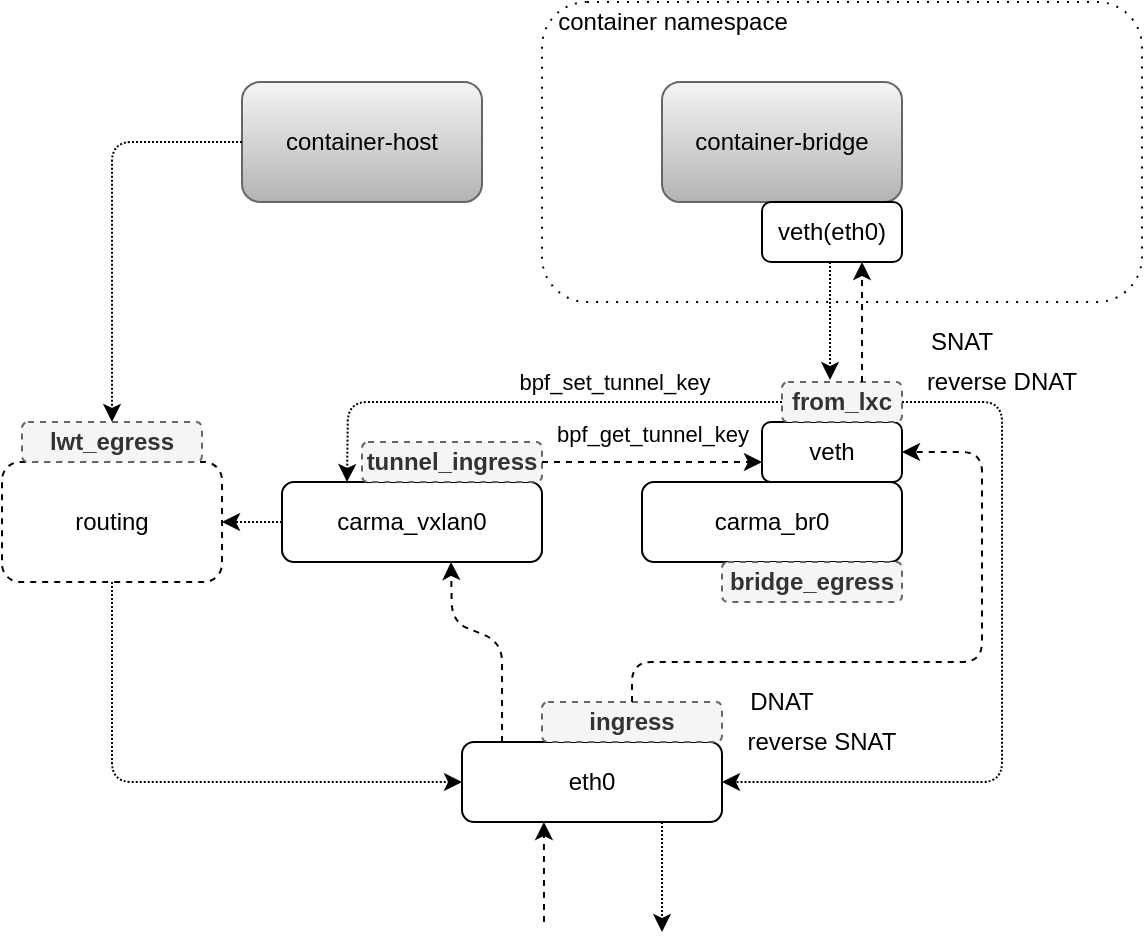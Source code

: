 <mxfile version="13.7.9" type="github">
  <diagram id="3ursiainwm2NqI8D566L" name="第 1 页">
    <mxGraphModel dx="1426" dy="771" grid="1" gridSize="10" guides="1" tooltips="1" connect="1" arrows="1" fold="1" page="1" pageScale="1" pageWidth="827" pageHeight="1169" math="0" shadow="0">
      <root>
        <mxCell id="0" />
        <mxCell id="1" parent="0" />
        <mxCell id="ZyEAs82IN00It2auvlQb-13" value="" style="rounded=1;whiteSpace=wrap;html=1;dashed=1;dashPattern=1 4;" vertex="1" parent="1">
          <mxGeometry x="340" y="120" width="300" height="150" as="geometry" />
        </mxCell>
        <mxCell id="ZyEAs82IN00It2auvlQb-1" value="container-host" style="rounded=1;whiteSpace=wrap;html=1;gradientColor=#b3b3b3;fillColor=#f5f5f5;strokeColor=#666666;" vertex="1" parent="1">
          <mxGeometry x="190" y="160" width="120" height="60" as="geometry" />
        </mxCell>
        <mxCell id="ZyEAs82IN00It2auvlQb-2" value="container-bridge" style="rounded=1;whiteSpace=wrap;html=1;gradientColor=#b3b3b3;fillColor=#f5f5f5;strokeColor=#666666;" vertex="1" parent="1">
          <mxGeometry x="400" y="160" width="120" height="60" as="geometry" />
        </mxCell>
        <mxCell id="ZyEAs82IN00It2auvlQb-3" value="carma_br0" style="rounded=1;whiteSpace=wrap;html=1;" vertex="1" parent="1">
          <mxGeometry x="390" y="360" width="130" height="40" as="geometry" />
        </mxCell>
        <mxCell id="ZyEAs82IN00It2auvlQb-7" value="veth" style="rounded=1;whiteSpace=wrap;html=1;" vertex="1" parent="1">
          <mxGeometry x="450" y="330" width="70" height="30" as="geometry" />
        </mxCell>
        <mxCell id="ZyEAs82IN00It2auvlQb-8" value="veth(eth0)" style="rounded=1;whiteSpace=wrap;html=1;" vertex="1" parent="1">
          <mxGeometry x="450" y="220" width="70" height="30" as="geometry" />
        </mxCell>
        <mxCell id="ZyEAs82IN00It2auvlQb-9" value="&lt;b&gt;from_lxc&lt;/b&gt;" style="rounded=1;whiteSpace=wrap;html=1;fillColor=#f5f5f5;strokeColor=#666666;fontColor=#333333;dashed=1;" vertex="1" parent="1">
          <mxGeometry x="460" y="310" width="60" height="20" as="geometry" />
        </mxCell>
        <mxCell id="ZyEAs82IN00It2auvlQb-10" value="&lt;b&gt;bridge_egress&lt;/b&gt;" style="rounded=1;whiteSpace=wrap;html=1;fillColor=#f5f5f5;strokeColor=#666666;fontColor=#333333;dashed=1;" vertex="1" parent="1">
          <mxGeometry x="430" y="400" width="90" height="20" as="geometry" />
        </mxCell>
        <mxCell id="ZyEAs82IN00It2auvlQb-11" value="eth0" style="rounded=1;whiteSpace=wrap;html=1;" vertex="1" parent="1">
          <mxGeometry x="300" y="490" width="130" height="40" as="geometry" />
        </mxCell>
        <mxCell id="ZyEAs82IN00It2auvlQb-12" value="&lt;b&gt;ingress&lt;/b&gt;" style="rounded=1;whiteSpace=wrap;html=1;fillColor=#f5f5f5;strokeColor=#666666;fontColor=#333333;dashed=1;" vertex="1" parent="1">
          <mxGeometry x="340" y="470" width="90" height="20" as="geometry" />
        </mxCell>
        <mxCell id="ZyEAs82IN00It2auvlQb-14" value="container namespace" style="text;html=1;align=center;verticalAlign=middle;resizable=0;points=[];autosize=1;" vertex="1" parent="1">
          <mxGeometry x="340" y="120" width="130" height="20" as="geometry" />
        </mxCell>
        <mxCell id="ZyEAs82IN00It2auvlQb-16" value="DNAT" style="text;html=1;strokeColor=none;fillColor=none;align=center;verticalAlign=middle;whiteSpace=wrap;rounded=0;dashed=1;" vertex="1" parent="1">
          <mxGeometry x="440" y="460" width="40" height="20" as="geometry" />
        </mxCell>
        <mxCell id="ZyEAs82IN00It2auvlQb-17" value="reverse SNAT" style="text;html=1;strokeColor=none;fillColor=none;align=center;verticalAlign=middle;whiteSpace=wrap;rounded=0;dashed=1;" vertex="1" parent="1">
          <mxGeometry x="440" y="480" width="80" height="20" as="geometry" />
        </mxCell>
        <mxCell id="ZyEAs82IN00It2auvlQb-18" value="SNAT" style="text;html=1;strokeColor=none;fillColor=none;align=center;verticalAlign=middle;whiteSpace=wrap;rounded=0;dashed=1;" vertex="1" parent="1">
          <mxGeometry x="530" y="280" width="40" height="20" as="geometry" />
        </mxCell>
        <mxCell id="ZyEAs82IN00It2auvlQb-19" value="reverse DNAT" style="text;html=1;strokeColor=none;fillColor=none;align=center;verticalAlign=middle;whiteSpace=wrap;rounded=0;dashed=1;" vertex="1" parent="1">
          <mxGeometry x="530" y="300" width="80" height="20" as="geometry" />
        </mxCell>
        <mxCell id="ZyEAs82IN00It2auvlQb-20" value="carma_vxlan0" style="rounded=1;whiteSpace=wrap;html=1;" vertex="1" parent="1">
          <mxGeometry x="210" y="360" width="130" height="40" as="geometry" />
        </mxCell>
        <mxCell id="ZyEAs82IN00It2auvlQb-21" value="&lt;b&gt;tunnel_ingress&lt;/b&gt;" style="rounded=1;whiteSpace=wrap;html=1;fillColor=#f5f5f5;strokeColor=#666666;fontColor=#333333;dashed=1;" vertex="1" parent="1">
          <mxGeometry x="250" y="340" width="90" height="20" as="geometry" />
        </mxCell>
        <mxCell id="ZyEAs82IN00It2auvlQb-22" value="" style="endArrow=classic;html=1;entryX=0.4;entryY=-0.05;entryDx=0;entryDy=0;dashed=1;dashPattern=1 1;entryPerimeter=0;" edge="1" parent="1" target="ZyEAs82IN00It2auvlQb-9">
          <mxGeometry width="50" height="50" relative="1" as="geometry">
            <mxPoint x="484" y="250" as="sourcePoint" />
            <mxPoint x="440" y="360" as="targetPoint" />
          </mxGeometry>
        </mxCell>
        <mxCell id="ZyEAs82IN00It2auvlQb-23" value="" style="endArrow=classic;html=1;entryX=1;entryY=0.5;entryDx=0;entryDy=0;dashed=1;dashPattern=1 1;exitX=1;exitY=0.5;exitDx=0;exitDy=0;" edge="1" parent="1" source="ZyEAs82IN00It2auvlQb-9" target="ZyEAs82IN00It2auvlQb-11">
          <mxGeometry width="50" height="50" relative="1" as="geometry">
            <mxPoint x="515" y="260" as="sourcePoint" />
            <mxPoint x="515" y="320" as="targetPoint" />
            <Array as="points">
              <mxPoint x="570" y="320" />
              <mxPoint x="570" y="510" />
            </Array>
          </mxGeometry>
        </mxCell>
        <mxCell id="ZyEAs82IN00It2auvlQb-25" value="" style="endArrow=classic;html=1;entryX=0.75;entryY=0;entryDx=0;entryDy=0;dashed=1;dashPattern=1 1;" edge="1" parent="1">
          <mxGeometry width="50" height="50" relative="1" as="geometry">
            <mxPoint x="400" y="530" as="sourcePoint" />
            <mxPoint x="400" y="585" as="targetPoint" />
          </mxGeometry>
        </mxCell>
        <mxCell id="ZyEAs82IN00It2auvlQb-26" value="" style="endArrow=classic;html=1;entryX=0.25;entryY=0;entryDx=0;entryDy=0;dashed=1;dashPattern=1 1;exitX=0;exitY=0.5;exitDx=0;exitDy=0;" edge="1" parent="1" source="ZyEAs82IN00It2auvlQb-9" target="ZyEAs82IN00It2auvlQb-20">
          <mxGeometry width="50" height="50" relative="1" as="geometry">
            <mxPoint x="515" y="260" as="sourcePoint" />
            <mxPoint x="515" y="320" as="targetPoint" />
            <Array as="points">
              <mxPoint x="380" y="320" />
              <mxPoint x="243" y="320" />
            </Array>
          </mxGeometry>
        </mxCell>
        <mxCell id="ZyEAs82IN00It2auvlQb-27" value="bpf_set_tunnel_key" style="edgeLabel;html=1;align=center;verticalAlign=middle;resizable=0;points=[];" vertex="1" connectable="0" parent="ZyEAs82IN00It2auvlQb-26">
          <mxGeometry x="-0.378" relative="1" as="geometry">
            <mxPoint x="-4" y="-10" as="offset" />
          </mxGeometry>
        </mxCell>
        <mxCell id="ZyEAs82IN00It2auvlQb-37" value="bpf_get_tunnel_key" style="edgeLabel;html=1;align=center;verticalAlign=middle;resizable=0;points=[];" vertex="1" connectable="0" parent="ZyEAs82IN00It2auvlQb-26">
          <mxGeometry x="-0.378" relative="1" as="geometry">
            <mxPoint x="15" y="16" as="offset" />
          </mxGeometry>
        </mxCell>
        <mxCell id="ZyEAs82IN00It2auvlQb-29" value="routing" style="rounded=1;whiteSpace=wrap;html=1;dashed=1;" vertex="1" parent="1">
          <mxGeometry x="70" y="350" width="110" height="60" as="geometry" />
        </mxCell>
        <mxCell id="ZyEAs82IN00It2auvlQb-30" value="" style="endArrow=classic;html=1;entryX=1;entryY=0.5;entryDx=0;entryDy=0;dashed=1;dashPattern=1 1;exitX=0;exitY=0.5;exitDx=0;exitDy=0;" edge="1" parent="1" source="ZyEAs82IN00It2auvlQb-20" target="ZyEAs82IN00It2auvlQb-29">
          <mxGeometry width="50" height="50" relative="1" as="geometry">
            <mxPoint x="494" y="260" as="sourcePoint" />
            <mxPoint x="494" y="319" as="targetPoint" />
          </mxGeometry>
        </mxCell>
        <mxCell id="ZyEAs82IN00It2auvlQb-31" value="" style="endArrow=classic;html=1;entryX=0;entryY=0.5;entryDx=0;entryDy=0;dashed=1;dashPattern=1 1;exitX=0.5;exitY=1;exitDx=0;exitDy=0;" edge="1" parent="1" source="ZyEAs82IN00It2auvlQb-29" target="ZyEAs82IN00It2auvlQb-11">
          <mxGeometry width="50" height="50" relative="1" as="geometry">
            <mxPoint x="410" y="540" as="sourcePoint" />
            <mxPoint x="410" y="595" as="targetPoint" />
            <Array as="points">
              <mxPoint x="125" y="510" />
            </Array>
          </mxGeometry>
        </mxCell>
        <mxCell id="ZyEAs82IN00It2auvlQb-33" value="" style="endArrow=classic;html=1;entryX=0.315;entryY=1;entryDx=0;entryDy=0;dashed=1;entryPerimeter=0;" edge="1" parent="1" target="ZyEAs82IN00It2auvlQb-11">
          <mxGeometry width="50" height="50" relative="1" as="geometry">
            <mxPoint x="341" y="580" as="sourcePoint" />
            <mxPoint x="410" y="595" as="targetPoint" />
          </mxGeometry>
        </mxCell>
        <mxCell id="ZyEAs82IN00It2auvlQb-34" value="" style="endArrow=classic;html=1;entryX=1;entryY=0.5;entryDx=0;entryDy=0;dashed=1;exitX=0.5;exitY=0;exitDx=0;exitDy=0;" edge="1" parent="1" source="ZyEAs82IN00It2auvlQb-12" target="ZyEAs82IN00It2auvlQb-7">
          <mxGeometry width="50" height="50" relative="1" as="geometry">
            <mxPoint x="351" y="590" as="sourcePoint" />
            <mxPoint x="350.95" y="540" as="targetPoint" />
            <Array as="points">
              <mxPoint x="385" y="450" />
              <mxPoint x="560" y="450" />
              <mxPoint x="560" y="345" />
            </Array>
          </mxGeometry>
        </mxCell>
        <mxCell id="ZyEAs82IN00It2auvlQb-35" value="" style="endArrow=classic;html=1;entryX=0.315;entryY=1;entryDx=0;entryDy=0;dashed=1;entryPerimeter=0;" edge="1" parent="1">
          <mxGeometry width="50" height="50" relative="1" as="geometry">
            <mxPoint x="500" y="310" as="sourcePoint" />
            <mxPoint x="500.0" y="250" as="targetPoint" />
          </mxGeometry>
        </mxCell>
        <mxCell id="ZyEAs82IN00It2auvlQb-36" value="" style="endArrow=classic;html=1;entryX=0.315;entryY=1;entryDx=0;entryDy=0;dashed=1;entryPerimeter=0;exitX=0.154;exitY=0;exitDx=0;exitDy=0;exitPerimeter=0;" edge="1" parent="1" source="ZyEAs82IN00It2auvlQb-11">
          <mxGeometry width="50" height="50" relative="1" as="geometry">
            <mxPoint x="294.55" y="450" as="sourcePoint" />
            <mxPoint x="294.5" y="400" as="targetPoint" />
            <Array as="points">
              <mxPoint x="320" y="440" />
              <mxPoint x="295" y="430" />
            </Array>
          </mxGeometry>
        </mxCell>
        <mxCell id="ZyEAs82IN00It2auvlQb-38" value="" style="endArrow=classic;html=1;dashed=1;exitX=1;exitY=0.5;exitDx=0;exitDy=0;" edge="1" parent="1" source="ZyEAs82IN00It2auvlQb-21">
          <mxGeometry width="50" height="50" relative="1" as="geometry">
            <mxPoint x="351" y="590" as="sourcePoint" />
            <mxPoint x="450" y="350" as="targetPoint" />
            <Array as="points" />
          </mxGeometry>
        </mxCell>
        <mxCell id="ZyEAs82IN00It2auvlQb-39" value="&lt;b&gt;lwt_egress&lt;/b&gt;" style="rounded=1;whiteSpace=wrap;html=1;fillColor=#f5f5f5;strokeColor=#666666;fontColor=#333333;dashed=1;" vertex="1" parent="1">
          <mxGeometry x="80" y="330" width="90" height="20" as="geometry" />
        </mxCell>
        <mxCell id="ZyEAs82IN00It2auvlQb-40" value="" style="endArrow=classic;html=1;entryX=0.5;entryY=0;entryDx=0;entryDy=0;dashed=1;dashPattern=1 1;exitX=0;exitY=0.5;exitDx=0;exitDy=0;" edge="1" parent="1" source="ZyEAs82IN00It2auvlQb-1" target="ZyEAs82IN00It2auvlQb-39">
          <mxGeometry width="50" height="50" relative="1" as="geometry">
            <mxPoint x="250" y="220" as="sourcePoint" />
            <mxPoint x="250" y="279" as="targetPoint" />
            <Array as="points">
              <mxPoint x="125" y="190" />
            </Array>
          </mxGeometry>
        </mxCell>
      </root>
    </mxGraphModel>
  </diagram>
</mxfile>
